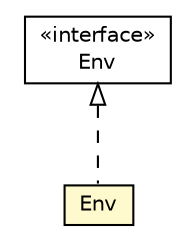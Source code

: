 #!/usr/local/bin/dot
#
# Class diagram 
# Generated by UMLGraph version 5.2 (http://www.umlgraph.org/)
#

digraph G {
	edge [fontname="Helvetica",fontsize=10,labelfontname="Helvetica",labelfontsize=10];
	node [fontname="Helvetica",fontsize=10,shape=plaintext];
	nodesep=0.25;
	ranksep=0.5;
	// it.unica.foresee.core.interfaces.Env
	c1827 [label=<<table title="it.unica.foresee.core.interfaces.Env" border="0" cellborder="1" cellspacing="0" cellpadding="2" port="p" href="./interfaces/Env.html">
		<tr><td><table border="0" cellspacing="0" cellpadding="1">
<tr><td align="center" balign="center"> &#171;interface&#187; </td></tr>
<tr><td align="center" balign="center"> Env </td></tr>
		</table></td></tr>
		</table>>, fontname="Helvetica", fontcolor="black", fontsize=10.0];
	// it.unica.foresee.core.Env
	c1832 [label=<<table title="it.unica.foresee.core.Env" border="0" cellborder="1" cellspacing="0" cellpadding="2" port="p" bgcolor="lemonChiffon" href="./Env.html">
		<tr><td><table border="0" cellspacing="0" cellpadding="1">
<tr><td align="center" balign="center"> Env </td></tr>
		</table></td></tr>
		</table>>, fontname="Helvetica", fontcolor="black", fontsize=10.0];
	//it.unica.foresee.core.Env implements it.unica.foresee.core.interfaces.Env
	c1827:p -> c1832:p [dir=back,arrowtail=empty,style=dashed];
}

